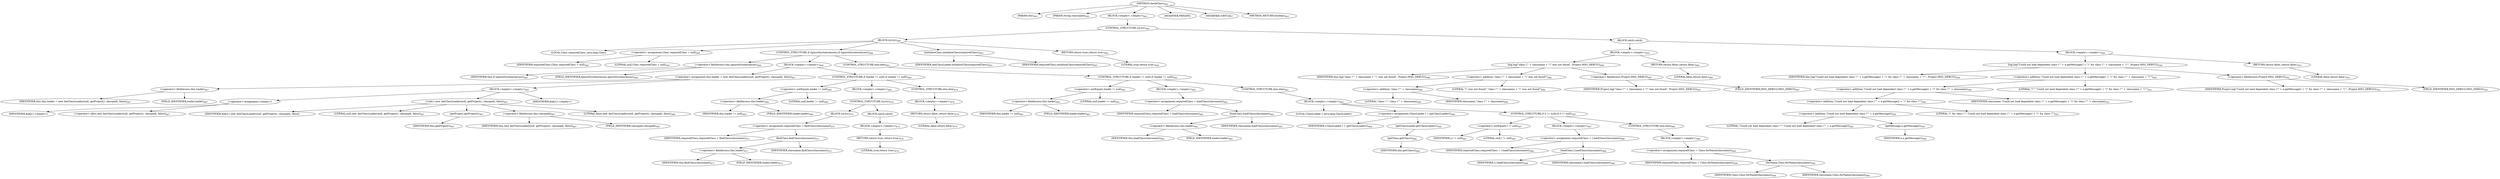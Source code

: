 digraph "checkClass" {  
"1026" [label = <(METHOD,checkClass)<SUB>463</SUB>> ]
"72" [label = <(PARAM,this)<SUB>463</SUB>> ]
"1027" [label = <(PARAM,String classname)<SUB>463</SUB>> ]
"1028" [label = <(BLOCK,&lt;empty&gt;,&lt;empty&gt;)<SUB>463</SUB>> ]
"1029" [label = <(CONTROL_STRUCTURE,try,try)<SUB>464</SUB>> ]
"1030" [label = <(BLOCK,try,try)<SUB>464</SUB>> ]
"1031" [label = <(LOCAL,Class requiredClass: java.lang.Class)> ]
"1032" [label = <(&lt;operator&gt;.assignment,Class requiredClass = null)<SUB>465</SUB>> ]
"1033" [label = <(IDENTIFIER,requiredClass,Class requiredClass = null)<SUB>465</SUB>> ]
"1034" [label = <(LITERAL,null,Class requiredClass = null)<SUB>465</SUB>> ]
"1035" [label = <(CONTROL_STRUCTURE,if (ignoreSystemclasses),if (ignoreSystemclasses))<SUB>466</SUB>> ]
"1036" [label = <(&lt;operator&gt;.fieldAccess,this.ignoreSystemclasses)<SUB>466</SUB>> ]
"1037" [label = <(IDENTIFIER,this,if (ignoreSystemclasses))<SUB>466</SUB>> ]
"1038" [label = <(FIELD_IDENTIFIER,ignoreSystemclasses,ignoreSystemclasses)<SUB>466</SUB>> ]
"1039" [label = <(BLOCK,&lt;empty&gt;,&lt;empty&gt;)<SUB>466</SUB>> ]
"1040" [label = <(&lt;operator&gt;.assignment,this.loader = new AntClassLoader(null, getProject(), classpath, false))<SUB>467</SUB>> ]
"1041" [label = <(&lt;operator&gt;.fieldAccess,this.loader)<SUB>467</SUB>> ]
"1042" [label = <(IDENTIFIER,this,this.loader = new AntClassLoader(null, getProject(), classpath, false))<SUB>467</SUB>> ]
"1043" [label = <(FIELD_IDENTIFIER,loader,loader)<SUB>467</SUB>> ]
"1044" [label = <(BLOCK,&lt;empty&gt;,&lt;empty&gt;)<SUB>467</SUB>> ]
"1045" [label = <(&lt;operator&gt;.assignment,&lt;empty&gt;)> ]
"1046" [label = <(IDENTIFIER,$obj11,&lt;empty&gt;)> ]
"1047" [label = <(&lt;operator&gt;.alloc,new AntClassLoader(null, getProject(), classpath, false))<SUB>467</SUB>> ]
"1048" [label = <(&lt;init&gt;,new AntClassLoader(null, getProject(), classpath, false))<SUB>467</SUB>> ]
"1049" [label = <(IDENTIFIER,$obj11,new AntClassLoader(null, getProject(), classpath, false))> ]
"1050" [label = <(LITERAL,null,new AntClassLoader(null, getProject(), classpath, false))<SUB>467</SUB>> ]
"1051" [label = <(getProject,getProject())<SUB>467</SUB>> ]
"71" [label = <(IDENTIFIER,this,getProject())<SUB>467</SUB>> ]
"1052" [label = <(&lt;operator&gt;.fieldAccess,this.classpath)<SUB>467</SUB>> ]
"1053" [label = <(IDENTIFIER,this,new AntClassLoader(null, getProject(), classpath, false))<SUB>467</SUB>> ]
"1054" [label = <(FIELD_IDENTIFIER,classpath,classpath)<SUB>467</SUB>> ]
"1055" [label = <(LITERAL,false,new AntClassLoader(null, getProject(), classpath, false))<SUB>468</SUB>> ]
"1056" [label = <(IDENTIFIER,$obj11,&lt;empty&gt;)> ]
"1057" [label = <(CONTROL_STRUCTURE,if (loader != null),if (loader != null))<SUB>469</SUB>> ]
"1058" [label = <(&lt;operator&gt;.notEquals,loader != null)<SUB>469</SUB>> ]
"1059" [label = <(&lt;operator&gt;.fieldAccess,this.loader)<SUB>469</SUB>> ]
"1060" [label = <(IDENTIFIER,this,loader != null)<SUB>469</SUB>> ]
"1061" [label = <(FIELD_IDENTIFIER,loader,loader)<SUB>469</SUB>> ]
"1062" [label = <(LITERAL,null,loader != null)<SUB>469</SUB>> ]
"1063" [label = <(BLOCK,&lt;empty&gt;,&lt;empty&gt;)<SUB>469</SUB>> ]
"1064" [label = <(CONTROL_STRUCTURE,try,try)<SUB>470</SUB>> ]
"1065" [label = <(BLOCK,try,try)<SUB>470</SUB>> ]
"1066" [label = <(&lt;operator&gt;.assignment,requiredClass = findClass(classname))<SUB>471</SUB>> ]
"1067" [label = <(IDENTIFIER,requiredClass,requiredClass = findClass(classname))<SUB>471</SUB>> ]
"1068" [label = <(findClass,findClass(classname))<SUB>471</SUB>> ]
"1069" [label = <(&lt;operator&gt;.fieldAccess,this.loader)<SUB>471</SUB>> ]
"1070" [label = <(IDENTIFIER,this,findClass(classname))<SUB>471</SUB>> ]
"1071" [label = <(FIELD_IDENTIFIER,loader,loader)<SUB>471</SUB>> ]
"1072" [label = <(IDENTIFIER,classname,findClass(classname))<SUB>471</SUB>> ]
"1073" [label = <(BLOCK,catch,catch)> ]
"1074" [label = <(BLOCK,&lt;empty&gt;,&lt;empty&gt;)<SUB>472</SUB>> ]
"1075" [label = <(RETURN,return true;,return true;)<SUB>476</SUB>> ]
"1076" [label = <(LITERAL,true,return true;)<SUB>476</SUB>> ]
"1077" [label = <(CONTROL_STRUCTURE,else,else)<SUB>478</SUB>> ]
"1078" [label = <(BLOCK,&lt;empty&gt;,&lt;empty&gt;)<SUB>478</SUB>> ]
"1079" [label = <(RETURN,return false;,return false;)<SUB>479</SUB>> ]
"1080" [label = <(LITERAL,false,return false;)<SUB>479</SUB>> ]
"1081" [label = <(CONTROL_STRUCTURE,else,else)<SUB>481</SUB>> ]
"1082" [label = <(CONTROL_STRUCTURE,if (loader != null),if (loader != null))<SUB>481</SUB>> ]
"1083" [label = <(&lt;operator&gt;.notEquals,loader != null)<SUB>481</SUB>> ]
"1084" [label = <(&lt;operator&gt;.fieldAccess,this.loader)<SUB>481</SUB>> ]
"1085" [label = <(IDENTIFIER,this,loader != null)<SUB>481</SUB>> ]
"1086" [label = <(FIELD_IDENTIFIER,loader,loader)<SUB>481</SUB>> ]
"1087" [label = <(LITERAL,null,loader != null)<SUB>481</SUB>> ]
"1088" [label = <(BLOCK,&lt;empty&gt;,&lt;empty&gt;)<SUB>481</SUB>> ]
"1089" [label = <(&lt;operator&gt;.assignment,requiredClass = loadClass(classname))<SUB>482</SUB>> ]
"1090" [label = <(IDENTIFIER,requiredClass,requiredClass = loadClass(classname))<SUB>482</SUB>> ]
"1091" [label = <(loadClass,loadClass(classname))<SUB>482</SUB>> ]
"1092" [label = <(&lt;operator&gt;.fieldAccess,this.loader)<SUB>482</SUB>> ]
"1093" [label = <(IDENTIFIER,this,loadClass(classname))<SUB>482</SUB>> ]
"1094" [label = <(FIELD_IDENTIFIER,loader,loader)<SUB>482</SUB>> ]
"1095" [label = <(IDENTIFIER,classname,loadClass(classname))<SUB>482</SUB>> ]
"1096" [label = <(CONTROL_STRUCTURE,else,else)<SUB>483</SUB>> ]
"1097" [label = <(BLOCK,&lt;empty&gt;,&lt;empty&gt;)<SUB>483</SUB>> ]
"1098" [label = <(LOCAL,ClassLoader l: java.lang.ClassLoader)> ]
"1099" [label = <(&lt;operator&gt;.assignment,ClassLoader l = getClassLoader())<SUB>484</SUB>> ]
"1100" [label = <(IDENTIFIER,l,ClassLoader l = getClassLoader())<SUB>484</SUB>> ]
"1101" [label = <(getClassLoader,getClassLoader())<SUB>484</SUB>> ]
"1102" [label = <(getClass,getClass())<SUB>484</SUB>> ]
"73" [label = <(IDENTIFIER,this,getClass())<SUB>484</SUB>> ]
"1103" [label = <(CONTROL_STRUCTURE,if (l != null),if (l != null))<SUB>487</SUB>> ]
"1104" [label = <(&lt;operator&gt;.notEquals,l != null)<SUB>487</SUB>> ]
"1105" [label = <(IDENTIFIER,l,l != null)<SUB>487</SUB>> ]
"1106" [label = <(LITERAL,null,l != null)<SUB>487</SUB>> ]
"1107" [label = <(BLOCK,&lt;empty&gt;,&lt;empty&gt;)<SUB>487</SUB>> ]
"1108" [label = <(&lt;operator&gt;.assignment,requiredClass = l.loadClass(classname))<SUB>488</SUB>> ]
"1109" [label = <(IDENTIFIER,requiredClass,requiredClass = l.loadClass(classname))<SUB>488</SUB>> ]
"1110" [label = <(loadClass,l.loadClass(classname))<SUB>488</SUB>> ]
"1111" [label = <(IDENTIFIER,l,l.loadClass(classname))<SUB>488</SUB>> ]
"1112" [label = <(IDENTIFIER,classname,l.loadClass(classname))<SUB>488</SUB>> ]
"1113" [label = <(CONTROL_STRUCTURE,else,else)<SUB>489</SUB>> ]
"1114" [label = <(BLOCK,&lt;empty&gt;,&lt;empty&gt;)<SUB>489</SUB>> ]
"1115" [label = <(&lt;operator&gt;.assignment,requiredClass = Class.forName(classname))<SUB>490</SUB>> ]
"1116" [label = <(IDENTIFIER,requiredClass,requiredClass = Class.forName(classname))<SUB>490</SUB>> ]
"1117" [label = <(forName,Class.forName(classname))<SUB>490</SUB>> ]
"1118" [label = <(IDENTIFIER,Class,Class.forName(classname))<SUB>490</SUB>> ]
"1119" [label = <(IDENTIFIER,classname,Class.forName(classname))<SUB>490</SUB>> ]
"1120" [label = <(initializeClass,initializeClass(requiredClass))<SUB>493</SUB>> ]
"1121" [label = <(IDENTIFIER,AntClassLoader,initializeClass(requiredClass))<SUB>493</SUB>> ]
"1122" [label = <(IDENTIFIER,requiredClass,initializeClass(requiredClass))<SUB>493</SUB>> ]
"1123" [label = <(RETURN,return true;,return true;)<SUB>494</SUB>> ]
"1124" [label = <(LITERAL,true,return true;)<SUB>494</SUB>> ]
"1125" [label = <(BLOCK,catch,catch)> ]
"1126" [label = <(BLOCK,&lt;empty&gt;,&lt;empty&gt;)<SUB>495</SUB>> ]
"1127" [label = <(log,log(&quot;class \&quot;&quot; + classname + &quot;\&quot; was not found&quot;, Project.MSG_DEBUG))<SUB>496</SUB>> ]
"74" [label = <(IDENTIFIER,this,log(&quot;class \&quot;&quot; + classname + &quot;\&quot; was not found&quot;, Project.MSG_DEBUG))<SUB>496</SUB>> ]
"1128" [label = <(&lt;operator&gt;.addition,&quot;class \&quot;&quot; + classname + &quot;\&quot; was not found&quot;)<SUB>496</SUB>> ]
"1129" [label = <(&lt;operator&gt;.addition,&quot;class \&quot;&quot; + classname)<SUB>496</SUB>> ]
"1130" [label = <(LITERAL,&quot;class \&quot;&quot;,&quot;class \&quot;&quot; + classname)<SUB>496</SUB>> ]
"1131" [label = <(IDENTIFIER,classname,&quot;class \&quot;&quot; + classname)<SUB>496</SUB>> ]
"1132" [label = <(LITERAL,&quot;\&quot; was not found&quot;,&quot;class \&quot;&quot; + classname + &quot;\&quot; was not found&quot;)<SUB>496</SUB>> ]
"1133" [label = <(&lt;operator&gt;.fieldAccess,Project.MSG_DEBUG)<SUB>497</SUB>> ]
"1134" [label = <(IDENTIFIER,Project,log(&quot;class \&quot;&quot; + classname + &quot;\&quot; was not found&quot;, Project.MSG_DEBUG))<SUB>497</SUB>> ]
"1135" [label = <(FIELD_IDENTIFIER,MSG_DEBUG,MSG_DEBUG)<SUB>497</SUB>> ]
"1136" [label = <(RETURN,return false;,return false;)<SUB>498</SUB>> ]
"1137" [label = <(LITERAL,false,return false;)<SUB>498</SUB>> ]
"1138" [label = <(BLOCK,&lt;empty&gt;,&lt;empty&gt;)<SUB>499</SUB>> ]
"1139" [label = <(log,log(&quot;Could not load dependent class \&quot;&quot; + e.getMessage() + &quot;\&quot; for class \&quot;&quot; + classname + &quot;\&quot;&quot;, Project.MSG_DEBUG))<SUB>500</SUB>> ]
"75" [label = <(IDENTIFIER,this,log(&quot;Could not load dependent class \&quot;&quot; + e.getMessage() + &quot;\&quot; for class \&quot;&quot; + classname + &quot;\&quot;&quot;, Project.MSG_DEBUG))<SUB>500</SUB>> ]
"1140" [label = <(&lt;operator&gt;.addition,&quot;Could not load dependent class \&quot;&quot; + e.getMessage() + &quot;\&quot; for class \&quot;&quot; + classname + &quot;\&quot;&quot;)<SUB>500</SUB>> ]
"1141" [label = <(&lt;operator&gt;.addition,&quot;Could not load dependent class \&quot;&quot; + e.getMessage() + &quot;\&quot; for class \&quot;&quot; + classname)<SUB>500</SUB>> ]
"1142" [label = <(&lt;operator&gt;.addition,&quot;Could not load dependent class \&quot;&quot; + e.getMessage() + &quot;\&quot; for class \&quot;&quot;)<SUB>500</SUB>> ]
"1143" [label = <(&lt;operator&gt;.addition,&quot;Could not load dependent class \&quot;&quot; + e.getMessage())<SUB>500</SUB>> ]
"1144" [label = <(LITERAL,&quot;Could not load dependent class \&quot;&quot;,&quot;Could not load dependent class \&quot;&quot; + e.getMessage())<SUB>500</SUB>> ]
"1145" [label = <(getMessage,e.getMessage())<SUB>500</SUB>> ]
"1146" [label = <(IDENTIFIER,e,e.getMessage())<SUB>500</SUB>> ]
"1147" [label = <(LITERAL,&quot;\&quot; for class \&quot;&quot;,&quot;Could not load dependent class \&quot;&quot; + e.getMessage() + &quot;\&quot; for class \&quot;&quot;)<SUB>501</SUB>> ]
"1148" [label = <(IDENTIFIER,classname,&quot;Could not load dependent class \&quot;&quot; + e.getMessage() + &quot;\&quot; for class \&quot;&quot; + classname)<SUB>501</SUB>> ]
"1149" [label = <(LITERAL,&quot;\&quot;&quot;,&quot;Could not load dependent class \&quot;&quot; + e.getMessage() + &quot;\&quot; for class \&quot;&quot; + classname + &quot;\&quot;&quot;)<SUB>501</SUB>> ]
"1150" [label = <(&lt;operator&gt;.fieldAccess,Project.MSG_DEBUG)<SUB>502</SUB>> ]
"1151" [label = <(IDENTIFIER,Project,log(&quot;Could not load dependent class \&quot;&quot; + e.getMessage() + &quot;\&quot; for class \&quot;&quot; + classname + &quot;\&quot;&quot;, Project.MSG_DEBUG))<SUB>502</SUB>> ]
"1152" [label = <(FIELD_IDENTIFIER,MSG_DEBUG,MSG_DEBUG)<SUB>502</SUB>> ]
"1153" [label = <(RETURN,return false;,return false;)<SUB>503</SUB>> ]
"1154" [label = <(LITERAL,false,return false;)<SUB>503</SUB>> ]
"1155" [label = <(MODIFIER,PRIVATE)> ]
"1156" [label = <(MODIFIER,VIRTUAL)> ]
"1157" [label = <(METHOD_RETURN,boolean)<SUB>463</SUB>> ]
  "1026" -> "72" 
  "1026" -> "1027" 
  "1026" -> "1028" 
  "1026" -> "1155" 
  "1026" -> "1156" 
  "1026" -> "1157" 
  "1028" -> "1029" 
  "1029" -> "1030" 
  "1029" -> "1125" 
  "1030" -> "1031" 
  "1030" -> "1032" 
  "1030" -> "1035" 
  "1030" -> "1120" 
  "1030" -> "1123" 
  "1032" -> "1033" 
  "1032" -> "1034" 
  "1035" -> "1036" 
  "1035" -> "1039" 
  "1035" -> "1081" 
  "1036" -> "1037" 
  "1036" -> "1038" 
  "1039" -> "1040" 
  "1039" -> "1057" 
  "1040" -> "1041" 
  "1040" -> "1044" 
  "1041" -> "1042" 
  "1041" -> "1043" 
  "1044" -> "1045" 
  "1044" -> "1048" 
  "1044" -> "1056" 
  "1045" -> "1046" 
  "1045" -> "1047" 
  "1048" -> "1049" 
  "1048" -> "1050" 
  "1048" -> "1051" 
  "1048" -> "1052" 
  "1048" -> "1055" 
  "1051" -> "71" 
  "1052" -> "1053" 
  "1052" -> "1054" 
  "1057" -> "1058" 
  "1057" -> "1063" 
  "1057" -> "1077" 
  "1058" -> "1059" 
  "1058" -> "1062" 
  "1059" -> "1060" 
  "1059" -> "1061" 
  "1063" -> "1064" 
  "1064" -> "1065" 
  "1064" -> "1073" 
  "1065" -> "1066" 
  "1066" -> "1067" 
  "1066" -> "1068" 
  "1068" -> "1069" 
  "1068" -> "1072" 
  "1069" -> "1070" 
  "1069" -> "1071" 
  "1073" -> "1074" 
  "1074" -> "1075" 
  "1075" -> "1076" 
  "1077" -> "1078" 
  "1078" -> "1079" 
  "1079" -> "1080" 
  "1081" -> "1082" 
  "1082" -> "1083" 
  "1082" -> "1088" 
  "1082" -> "1096" 
  "1083" -> "1084" 
  "1083" -> "1087" 
  "1084" -> "1085" 
  "1084" -> "1086" 
  "1088" -> "1089" 
  "1089" -> "1090" 
  "1089" -> "1091" 
  "1091" -> "1092" 
  "1091" -> "1095" 
  "1092" -> "1093" 
  "1092" -> "1094" 
  "1096" -> "1097" 
  "1097" -> "1098" 
  "1097" -> "1099" 
  "1097" -> "1103" 
  "1099" -> "1100" 
  "1099" -> "1101" 
  "1101" -> "1102" 
  "1102" -> "73" 
  "1103" -> "1104" 
  "1103" -> "1107" 
  "1103" -> "1113" 
  "1104" -> "1105" 
  "1104" -> "1106" 
  "1107" -> "1108" 
  "1108" -> "1109" 
  "1108" -> "1110" 
  "1110" -> "1111" 
  "1110" -> "1112" 
  "1113" -> "1114" 
  "1114" -> "1115" 
  "1115" -> "1116" 
  "1115" -> "1117" 
  "1117" -> "1118" 
  "1117" -> "1119" 
  "1120" -> "1121" 
  "1120" -> "1122" 
  "1123" -> "1124" 
  "1125" -> "1126" 
  "1125" -> "1138" 
  "1126" -> "1127" 
  "1126" -> "1136" 
  "1127" -> "74" 
  "1127" -> "1128" 
  "1127" -> "1133" 
  "1128" -> "1129" 
  "1128" -> "1132" 
  "1129" -> "1130" 
  "1129" -> "1131" 
  "1133" -> "1134" 
  "1133" -> "1135" 
  "1136" -> "1137" 
  "1138" -> "1139" 
  "1138" -> "1153" 
  "1139" -> "75" 
  "1139" -> "1140" 
  "1139" -> "1150" 
  "1140" -> "1141" 
  "1140" -> "1149" 
  "1141" -> "1142" 
  "1141" -> "1148" 
  "1142" -> "1143" 
  "1142" -> "1147" 
  "1143" -> "1144" 
  "1143" -> "1145" 
  "1145" -> "1146" 
  "1150" -> "1151" 
  "1150" -> "1152" 
  "1153" -> "1154" 
}
